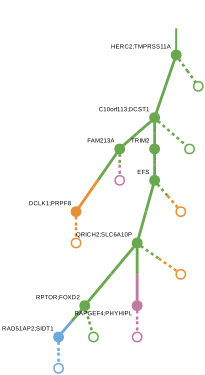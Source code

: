 strict digraph  {
graph[splines=false]; nodesep=0.7; rankdir=TB; ranksep=0.6; forcelabels=true; dpi=600; size=2.5;
0 [color="#6aa84fff", fillcolor="#6aa84fff", fixedsize=true, fontname=Arial, fontsize="12pt", height="0.25", label="", penwidth=3, shape=circle, style=filled, xlabel="HERC2;TMPRSS11A"];
3 [color="#6aa84fff", fillcolor="#6aa84fff", fixedsize=true, fontname=Arial, fontsize="12pt", height="0.25", label="", penwidth=3, shape=circle, style=filled, xlabel="C10orf113;DCST1"];
10 [color="#6aa84fff", fillcolor="#6aa84fff", fixedsize=true, fontname=Arial, fontsize="12pt", height="0.25", label="", penwidth=3, shape=circle, style=solid, xlabel=""];
1 [color="#6aa84fff", fillcolor="#6aa84fff", fixedsize=true, fontname=Arial, fontsize="12pt", height="0.25", label="", penwidth=3, shape=circle, style=filled, xlabel="RPTOR;FOXD2"];
8 [color="#6fa8dcff", fillcolor="#6fa8dcff", fixedsize=true, fontname=Arial, fontsize="12pt", height="0.25", label="", penwidth=3, shape=circle, style=filled, xlabel="RAD51AP2;SIDT1"];
11 [color="#6aa84fff", fillcolor="#6aa84fff", fixedsize=true, fontname=Arial, fontsize="12pt", height="0.25", label="", penwidth=3, shape=circle, style=solid, xlabel=""];
2 [color="#c27ba0ff", fillcolor="#c27ba0ff", fixedsize=true, fontname=Arial, fontsize="12pt", height="0.25", label="", penwidth=3, shape=circle, style=filled, xlabel="RAPGEF4;PHYHIPL"];
12 [color="#c27ba0ff", fillcolor="#c27ba0ff", fixedsize=true, fontname=Arial, fontsize="12pt", height="0.25", label="", penwidth=3, shape=circle, style=solid, xlabel=""];
6 [color="#6aa84fff", fillcolor="#6aa84fff", fixedsize=true, fontname=Arial, fontsize="12pt", height="0.25", label="", penwidth=3, shape=circle, style=filled, xlabel=FAM213A];
9 [color="#6aa84fff", fillcolor="#6aa84fff", fixedsize=true, fontname=Arial, fontsize="12pt", height="0.25", label="", penwidth=3, shape=circle, style=filled, xlabel=TRIM2];
13 [color="#6aa84fff", fillcolor="#6aa84fff", fixedsize=true, fontname=Arial, fontsize="12pt", height="0.25", label="", penwidth=3, shape=circle, style=solid, xlabel=""];
4 [color="#e69138ff", fillcolor="#e69138ff", fixedsize=true, fontname=Arial, fontsize="12pt", height="0.25", label="", penwidth=3, shape=circle, style=filled, xlabel="DCLK1;PRPF8"];
14 [color="#e69138ff", fillcolor="#e69138ff", fixedsize=true, fontname=Arial, fontsize="12pt", height="0.25", label="", penwidth=3, shape=circle, style=solid, xlabel=""];
5 [color="#6aa84fff", fillcolor="#6aa84fff", fixedsize=true, fontname=Arial, fontsize="12pt", height="0.25", label="", penwidth=3, shape=circle, style=filled, xlabel=EFS];
7 [color="#6aa84fff", fillcolor="#6aa84fff", fixedsize=true, fontname=Arial, fontsize="12pt", height="0.25", label="", penwidth=3, shape=circle, style=filled, xlabel="QRICH2;SLC6A10P"];
15 [color="#e69138ff", fillcolor="#e69138ff", fixedsize=true, fontname=Arial, fontsize="12pt", height="0.25", label="", penwidth=3, shape=circle, style=solid, xlabel=""];
16 [color="#c27ba0ff", fillcolor="#c27ba0ff", fixedsize=true, fontname=Arial, fontsize="12pt", height="0.25", label="", penwidth=3, shape=circle, style=solid, xlabel=""];
17 [color="#e69138ff", fillcolor="#e69138ff", fixedsize=true, fontname=Arial, fontsize="12pt", height="0.25", label="", penwidth=3, shape=circle, style=solid, xlabel=""];
18 [color="#6fa8dcff", fillcolor="#6fa8dcff", fixedsize=true, fontname=Arial, fontsize="12pt", height="0.25", label="", penwidth=3, shape=circle, style=solid, xlabel=""];
normal [label="", penwidth=3, style=invis, xlabel="HERC2;TMPRSS11A"];
0 -> 3  [arrowsize=0, color="#6aa84fff;0.5:#6aa84fff", minlen="2.125", penwidth="5.5", style=solid];
0 -> 10  [arrowsize=0, color="#6aa84fff;0.5:#6aa84fff", minlen="1.1875", penwidth=5, style=dashed];
3 -> 6  [arrowsize=0, color="#6aa84fff;0.5:#6aa84fff", minlen="1.375", penwidth="5.5", style=solid];
3 -> 9  [arrowsize=0, color="#6aa84fff;0.5:#6aa84fff", minlen="1.375", penwidth="5.5", style=solid];
3 -> 13  [arrowsize=0, color="#6aa84fff;0.5:#6aa84fff", minlen="1.1875", penwidth=5, style=dashed];
1 -> 8  [arrowsize=0, color="#6aa84fff;0.5:#6fa8dcff", minlen="1.75", penwidth="5.5", style=solid];
1 -> 11  [arrowsize=0, color="#6aa84fff;0.5:#6aa84fff", minlen="1.1875", penwidth=5, style=dashed];
8 -> 18  [arrowsize=0, color="#6fa8dcff;0.5:#6fa8dcff", minlen="1.1875", penwidth=5, style=dashed];
2 -> 12  [arrowsize=0, color="#c27ba0ff;0.5:#c27ba0ff", minlen="1.1875", penwidth=5, style=dashed];
6 -> 4  [arrowsize=0, color="#6aa84fff;0.5:#e69138ff", minlen="2.5", penwidth="5.5", style=solid];
6 -> 16  [arrowsize=0, color="#6aa84fff;0.5:#c27ba0ff", minlen="1.1875", penwidth=5, style=dashed];
9 -> 5  [arrowsize=0, color="#6aa84fff;0.5:#6aa84fff", minlen="1.375", penwidth="5.5", style=solid];
4 -> 14  [arrowsize=0, color="#e69138ff;0.5:#e69138ff", minlen="1.1875", penwidth=5, style=dashed];
5 -> 7  [arrowsize=0, color="#6aa84fff;0.5:#6aa84fff", minlen="2.125", penwidth="5.5", style=solid];
5 -> 15  [arrowsize=0, color="#6aa84fff;0.5:#e69138ff", minlen="1.1875", penwidth=5, style=dashed];
7 -> 1  [arrowsize=0, color="#6aa84fff;0.5:#6aa84fff", minlen="2.125", penwidth="5.5", style=solid];
7 -> 2  [arrowsize=0, color="#6aa84fff;0.5:#c27ba0ff", minlen="2.5", penwidth="5.5", style=solid];
7 -> 17  [arrowsize=0, color="#6aa84fff;0.5:#e69138ff", minlen="1.1875", penwidth=5, style=dashed];
normal -> 0  [arrowsize=0, color="#6aa84fff", label="", penwidth=4, style=solid];
}
